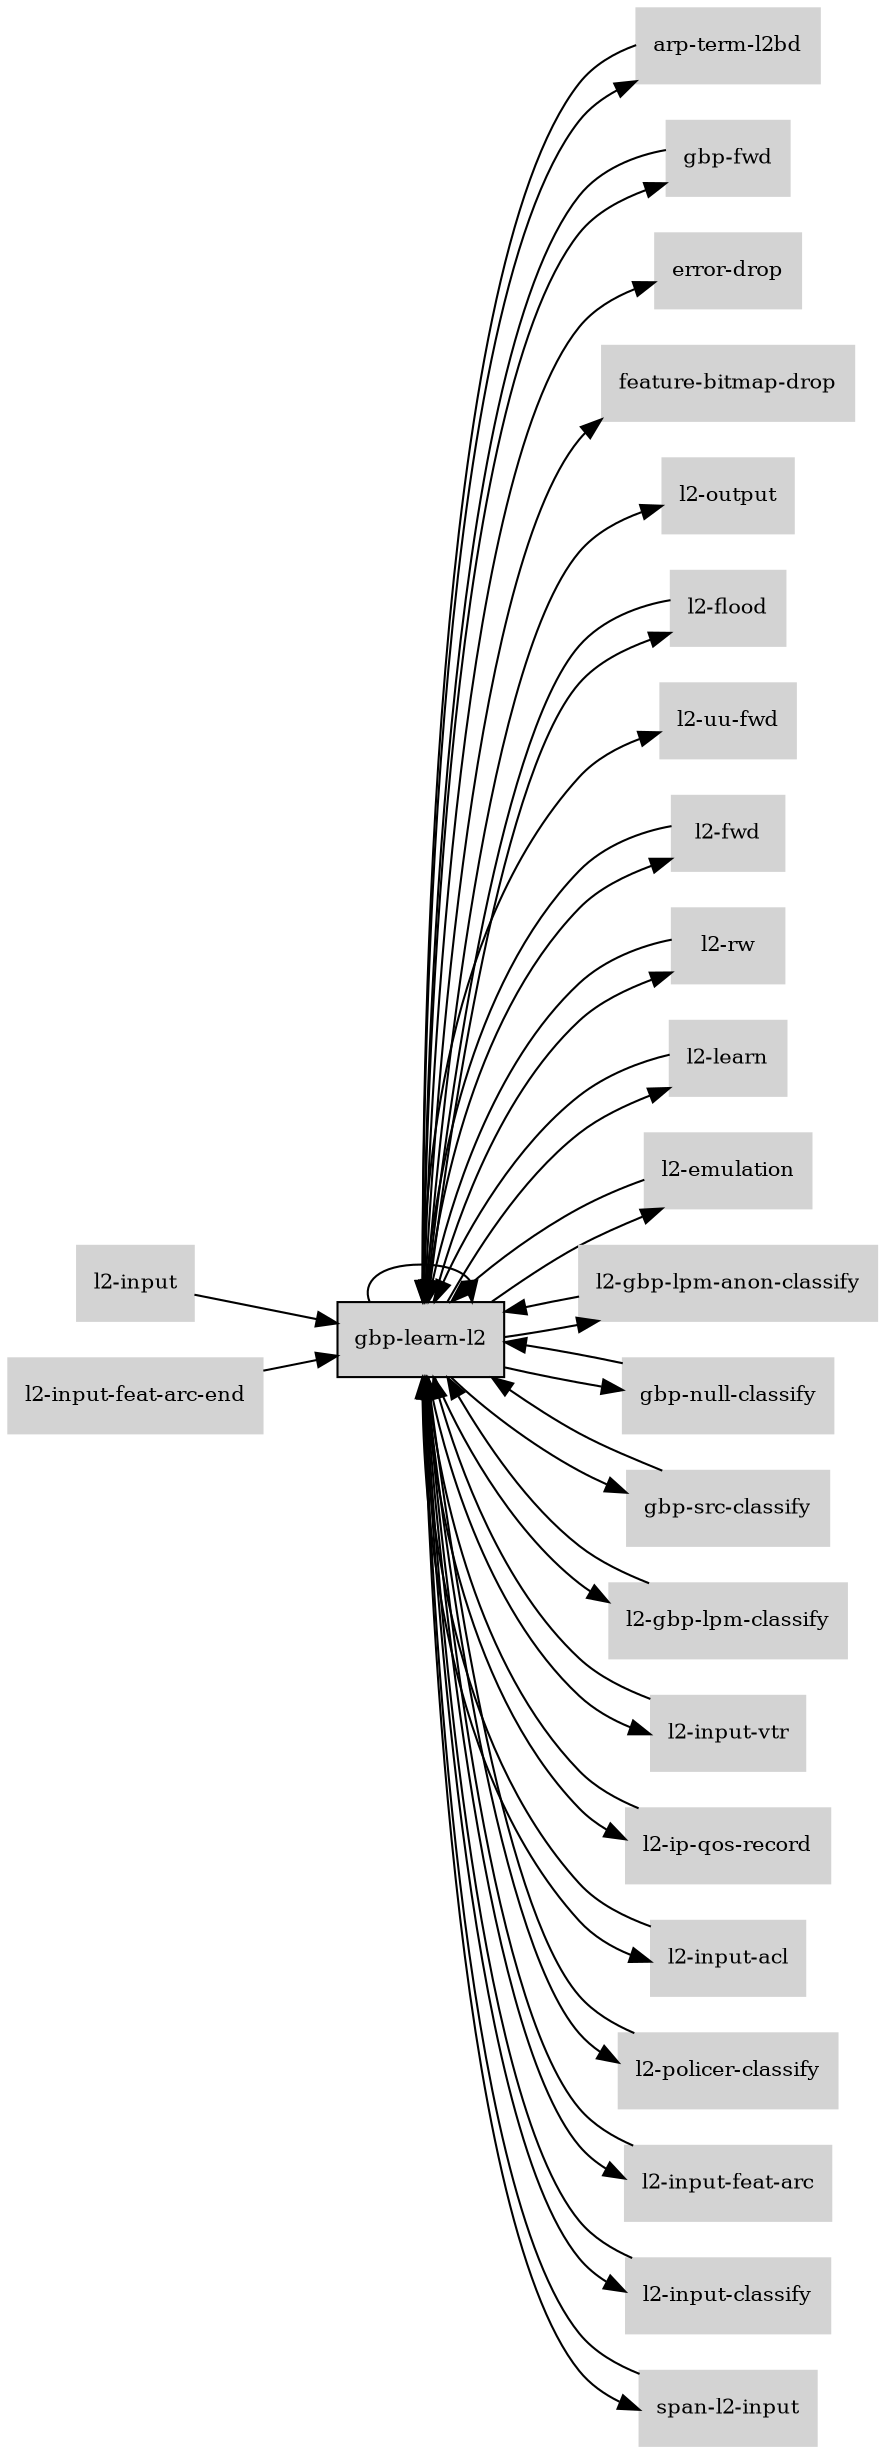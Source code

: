 digraph "gbp_learn_l2_subgraph" {
  rankdir=LR;
  node [shape=box, style=filled, fontsize=10, color=lightgray, fontcolor=black, fillcolor=lightgray];
  "gbp-learn-l2" [color=black, fontcolor=black, fillcolor=lightgray];
  edge [fontsize=8];
  "arp-term-l2bd" -> "gbp-learn-l2";
  "gbp-fwd" -> "gbp-learn-l2";
  "gbp-learn-l2" -> "error-drop";
  "gbp-learn-l2" -> "feature-bitmap-drop";
  "gbp-learn-l2" -> "l2-output";
  "gbp-learn-l2" -> "l2-flood";
  "gbp-learn-l2" -> "l2-uu-fwd";
  "gbp-learn-l2" -> "arp-term-l2bd";
  "gbp-learn-l2" -> "gbp-fwd";
  "gbp-learn-l2" -> "l2-fwd";
  "gbp-learn-l2" -> "l2-rw";
  "gbp-learn-l2" -> "l2-learn";
  "gbp-learn-l2" -> "l2-emulation";
  "gbp-learn-l2" -> "gbp-learn-l2";
  "gbp-learn-l2" -> "l2-gbp-lpm-anon-classify";
  "gbp-learn-l2" -> "gbp-null-classify";
  "gbp-learn-l2" -> "gbp-src-classify";
  "gbp-learn-l2" -> "l2-gbp-lpm-classify";
  "gbp-learn-l2" -> "l2-input-vtr";
  "gbp-learn-l2" -> "l2-ip-qos-record";
  "gbp-learn-l2" -> "l2-input-acl";
  "gbp-learn-l2" -> "l2-policer-classify";
  "gbp-learn-l2" -> "l2-input-feat-arc";
  "gbp-learn-l2" -> "l2-input-classify";
  "gbp-learn-l2" -> "span-l2-input";
  "gbp-null-classify" -> "gbp-learn-l2";
  "gbp-src-classify" -> "gbp-learn-l2";
  "l2-emulation" -> "gbp-learn-l2";
  "l2-flood" -> "gbp-learn-l2";
  "l2-fwd" -> "gbp-learn-l2";
  "l2-gbp-lpm-anon-classify" -> "gbp-learn-l2";
  "l2-gbp-lpm-classify" -> "gbp-learn-l2";
  "l2-input-classify" -> "gbp-learn-l2";
  "l2-input" -> "gbp-learn-l2";
  "l2-input-acl" -> "gbp-learn-l2";
  "l2-input-feat-arc" -> "gbp-learn-l2";
  "l2-input-feat-arc-end" -> "gbp-learn-l2";
  "l2-input-vtr" -> "gbp-learn-l2";
  "l2-ip-qos-record" -> "gbp-learn-l2";
  "l2-learn" -> "gbp-learn-l2";
  "l2-policer-classify" -> "gbp-learn-l2";
  "l2-rw" -> "gbp-learn-l2";
  "span-l2-input" -> "gbp-learn-l2";
}
